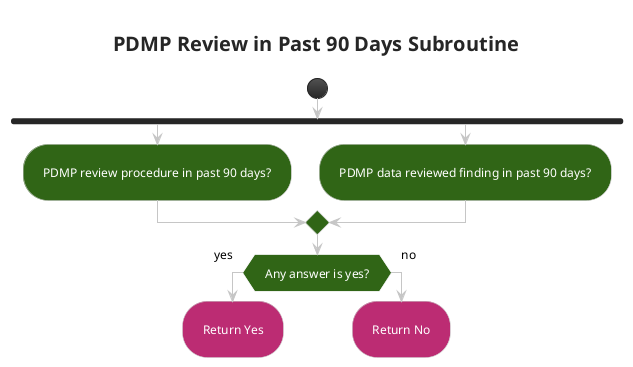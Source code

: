 @startuml subroutine_pdmp_review_past_90_days
!theme carbon-gray
skinparam ActivityBackgroundColor #306516
<style>
activityDiagram {
 FontColor white
 RoundCorner 50
 arrow {
  FontColor: Black
 }
 diamond {
  BackgroundColor #306516
 }
}
</style>
title PDMP Review in Past 90 Days Subroutine
start
fork
:PDMP review procedure in past 90 days?;
fork again
:PDMP data reviewed finding in past 90 days?;
end merge
if (Any answer is yes?) then (yes)
#BC2C73:Return Yes;
kill
else (no)
#BC2C73:Return No;
kill
@enduml